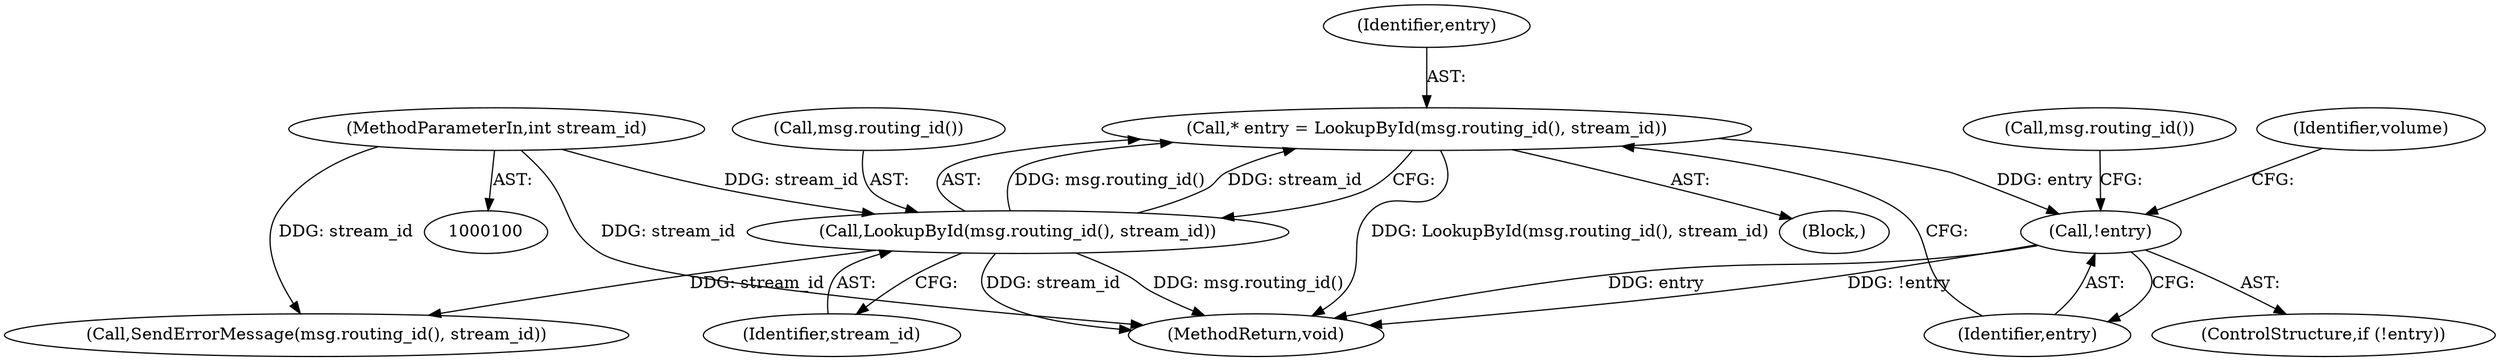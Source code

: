 digraph "0_Chrome_cfcce91cfc1a14a91a672ad0f052b86a5c1768a3@pointer" {
"1000109" [label="(Call,* entry = LookupById(msg.routing_id(), stream_id))"];
"1000111" [label="(Call,LookupById(msg.routing_id(), stream_id))"];
"1000102" [label="(MethodParameterIn,int stream_id)"];
"1000115" [label="(Call,!entry)"];
"1000109" [label="(Call,* entry = LookupById(msg.routing_id(), stream_id))"];
"1000111" [label="(Call,LookupById(msg.routing_id(), stream_id))"];
"1000113" [label="(Identifier,stream_id)"];
"1000115" [label="(Call,!entry)"];
"1000118" [label="(Call,SendErrorMessage(msg.routing_id(), stream_id))"];
"1000102" [label="(MethodParameterIn,int stream_id)"];
"1000119" [label="(Call,msg.routing_id())"];
"1000104" [label="(Block,)"];
"1000112" [label="(Call,msg.routing_id())"];
"1000125" [label="(Identifier,volume)"];
"1000116" [label="(Identifier,entry)"];
"1000133" [label="(MethodReturn,void)"];
"1000114" [label="(ControlStructure,if (!entry))"];
"1000110" [label="(Identifier,entry)"];
"1000109" -> "1000104"  [label="AST: "];
"1000109" -> "1000111"  [label="CFG: "];
"1000110" -> "1000109"  [label="AST: "];
"1000111" -> "1000109"  [label="AST: "];
"1000116" -> "1000109"  [label="CFG: "];
"1000109" -> "1000133"  [label="DDG: LookupById(msg.routing_id(), stream_id)"];
"1000111" -> "1000109"  [label="DDG: msg.routing_id()"];
"1000111" -> "1000109"  [label="DDG: stream_id"];
"1000109" -> "1000115"  [label="DDG: entry"];
"1000111" -> "1000113"  [label="CFG: "];
"1000112" -> "1000111"  [label="AST: "];
"1000113" -> "1000111"  [label="AST: "];
"1000111" -> "1000133"  [label="DDG: msg.routing_id()"];
"1000111" -> "1000133"  [label="DDG: stream_id"];
"1000102" -> "1000111"  [label="DDG: stream_id"];
"1000111" -> "1000118"  [label="DDG: stream_id"];
"1000102" -> "1000100"  [label="AST: "];
"1000102" -> "1000133"  [label="DDG: stream_id"];
"1000102" -> "1000118"  [label="DDG: stream_id"];
"1000115" -> "1000114"  [label="AST: "];
"1000115" -> "1000116"  [label="CFG: "];
"1000116" -> "1000115"  [label="AST: "];
"1000119" -> "1000115"  [label="CFG: "];
"1000125" -> "1000115"  [label="CFG: "];
"1000115" -> "1000133"  [label="DDG: !entry"];
"1000115" -> "1000133"  [label="DDG: entry"];
}
